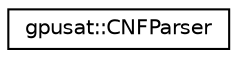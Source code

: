 digraph "Graphical Class Hierarchy"
{
 // INTERACTIVE_SVG=YES
 // LATEX_PDF_SIZE
  edge [fontname="Helvetica",fontsize="10",labelfontname="Helvetica",labelfontsize="10"];
  node [fontname="Helvetica",fontsize="10",shape=record];
  rankdir="LR";
  Node0 [label="gpusat::CNFParser",height=0.2,width=0.4,color="black", fillcolor="white", style="filled",URL="$classgpusat_1_1_c_n_f_parser.html",tooltip=" "];
}
